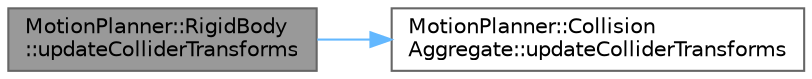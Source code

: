 digraph "MotionPlanner::RigidBody::updateColliderTransforms"
{
 // LATEX_PDF_SIZE
  bgcolor="transparent";
  edge [fontname=Helvetica,fontsize=10,labelfontname=Helvetica,labelfontsize=10];
  node [fontname=Helvetica,fontsize=10,shape=box,height=0.2,width=0.4];
  rankdir="LR";
  Node1 [label="MotionPlanner::RigidBody\l::updateColliderTransforms",height=0.2,width=0.4,color="gray40", fillcolor="grey60", style="filled", fontcolor="black",tooltip=" "];
  Node1 -> Node2 [color="steelblue1",style="solid"];
  Node2 [label="MotionPlanner::Collision\lAggregate::updateColliderTransforms",height=0.2,width=0.4,color="grey40", fillcolor="white", style="filled",URL="$class_motion_planner_1_1_collision_aggregate.html#a5419de6191dda281178dc747b2083270",tooltip=" "];
}

